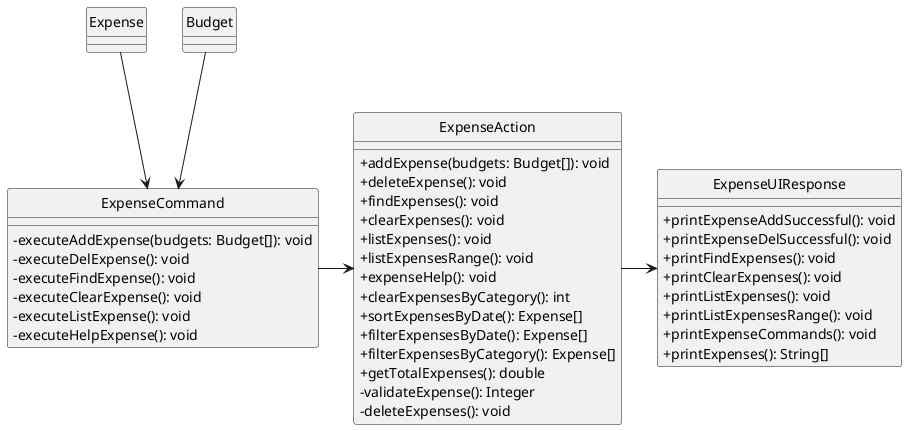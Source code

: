 @startuml
hide footbox
hide circle
skinparam groupInheritance 2
skinparam classAttributeIconSize 0

class Expense {
}

class Budget {
}

class ExpenseCommand {
  -executeAddExpense(budgets: Budget[]): void
  -executeDelExpense(): void
  -executeFindExpense(): void
  -executeClearExpense(): void
  -executeListExpense(): void
  -executeHelpExpense(): void
}

class ExpenseAction {
  +addExpense(budgets: Budget[]): void
  +deleteExpense(): void
  +findExpenses(): void
  +clearExpenses(): void
  +listExpenses(): void
  +listExpensesRange(): void
  +expenseHelp(): void
  +clearExpensesByCategory(): int
  +sortExpensesByDate(): Expense[]
  +filterExpensesByDate(): Expense[]
  +filterExpensesByCategory(): Expense[]
  +getTotalExpenses(): double
  -validateExpense(): Integer
  -deleteExpenses(): void
}

class ExpenseUIResponse {
  +printExpenseAddSuccessful(): void
  +printExpenseDelSuccessful(): void
  +printFindExpenses(): void
  +printClearExpenses(): void
  +printListExpenses(): void
  +printListExpensesRange(): void
  +printExpenseCommands(): void
  +printExpenses(): String[]
}

Expense --> ExpenseCommand
Budget --> ExpenseCommand
ExpenseCommand -> ExpenseAction
ExpenseAction -> ExpenseUIResponse

@enduml